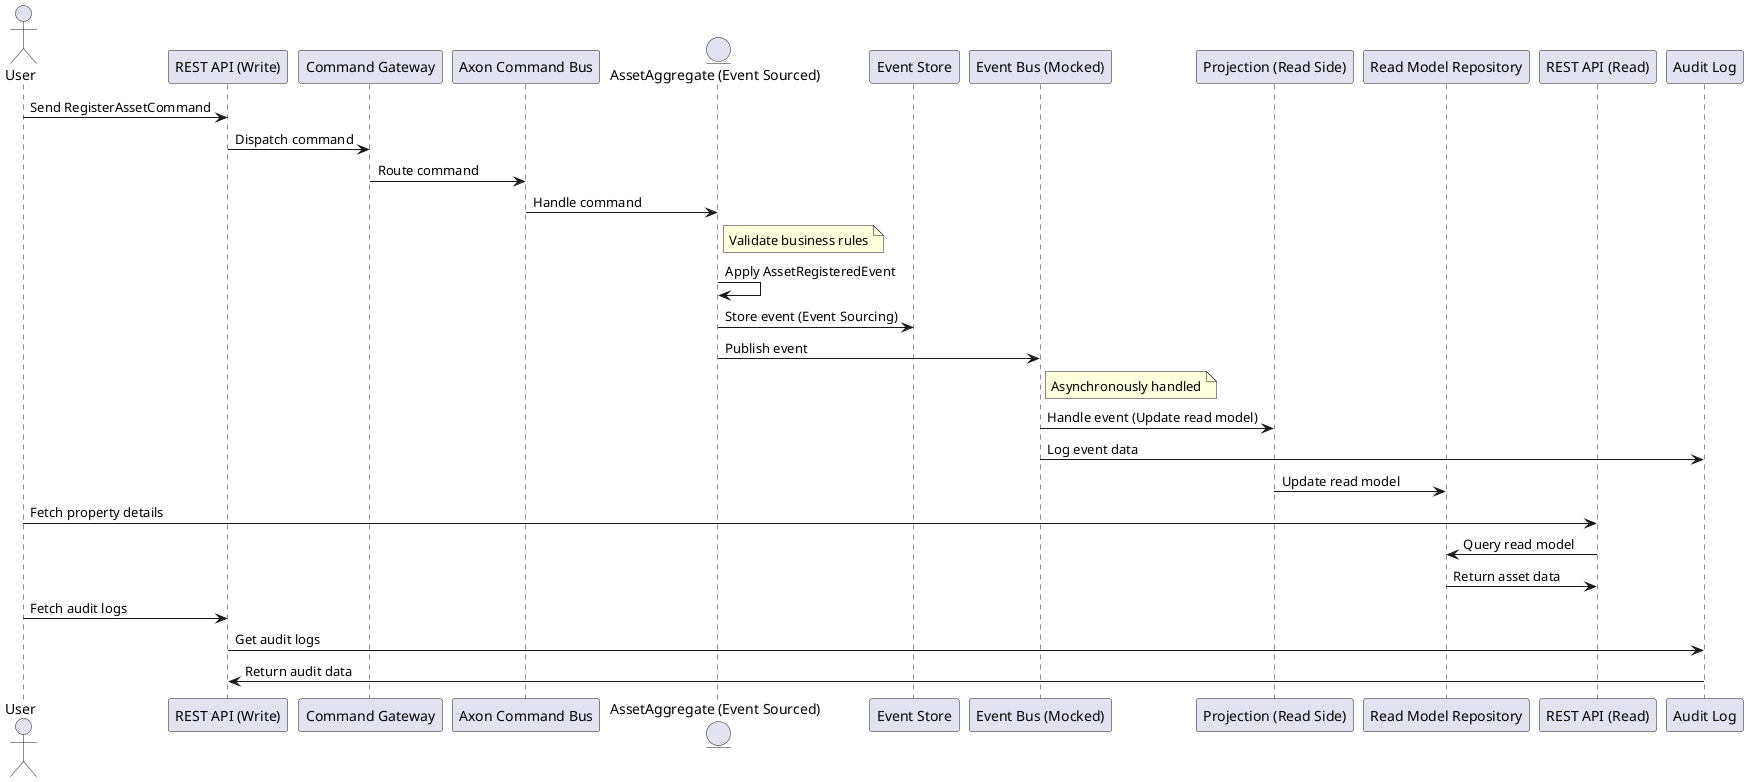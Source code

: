 @startuml
skinparam linetype ortho

actor User
participant "REST API (Write)" as WriteAPI
participant "Command Gateway" as CommandGateway
participant "Axon Command Bus" as CommandBus
entity "AssetAggregate (Event Sourced)" as Aggregate
participant "Event Store" as EventStore
participant "Event Bus (Mocked)" as EventBus
participant "Projection (Read Side)" as Projection
participant "Read Model Repository" as ReadRepo
participant "REST API (Read)" as ReadAPI
participant "Audit Log" as AuditTrail

User -> WriteAPI: Send RegisterAssetCommand
WriteAPI -> CommandGateway: Dispatch command
CommandGateway -> CommandBus: Route command
CommandBus -> Aggregate: Handle command

note right of Aggregate: Validate business rules
Aggregate -> Aggregate: Apply AssetRegisteredEvent
Aggregate -> EventStore: Store event (Event Sourcing)
Aggregate -> EventBus: Publish event

note right of EventBus: Asynchronously handled
EventBus -> Projection: Handle event (Update read model)
EventBus -> AuditTrail: Log event data
Projection -> ReadRepo: Update read model

User -> ReadAPI: Fetch property details
ReadAPI -> ReadRepo: Query read model
ReadRepo -> ReadAPI: Return asset data

User -> WriteAPI: Fetch audit logs
WriteAPI -> AuditTrail: Get audit logs
AuditTrail -> WriteAPI: Return audit data
@enduml